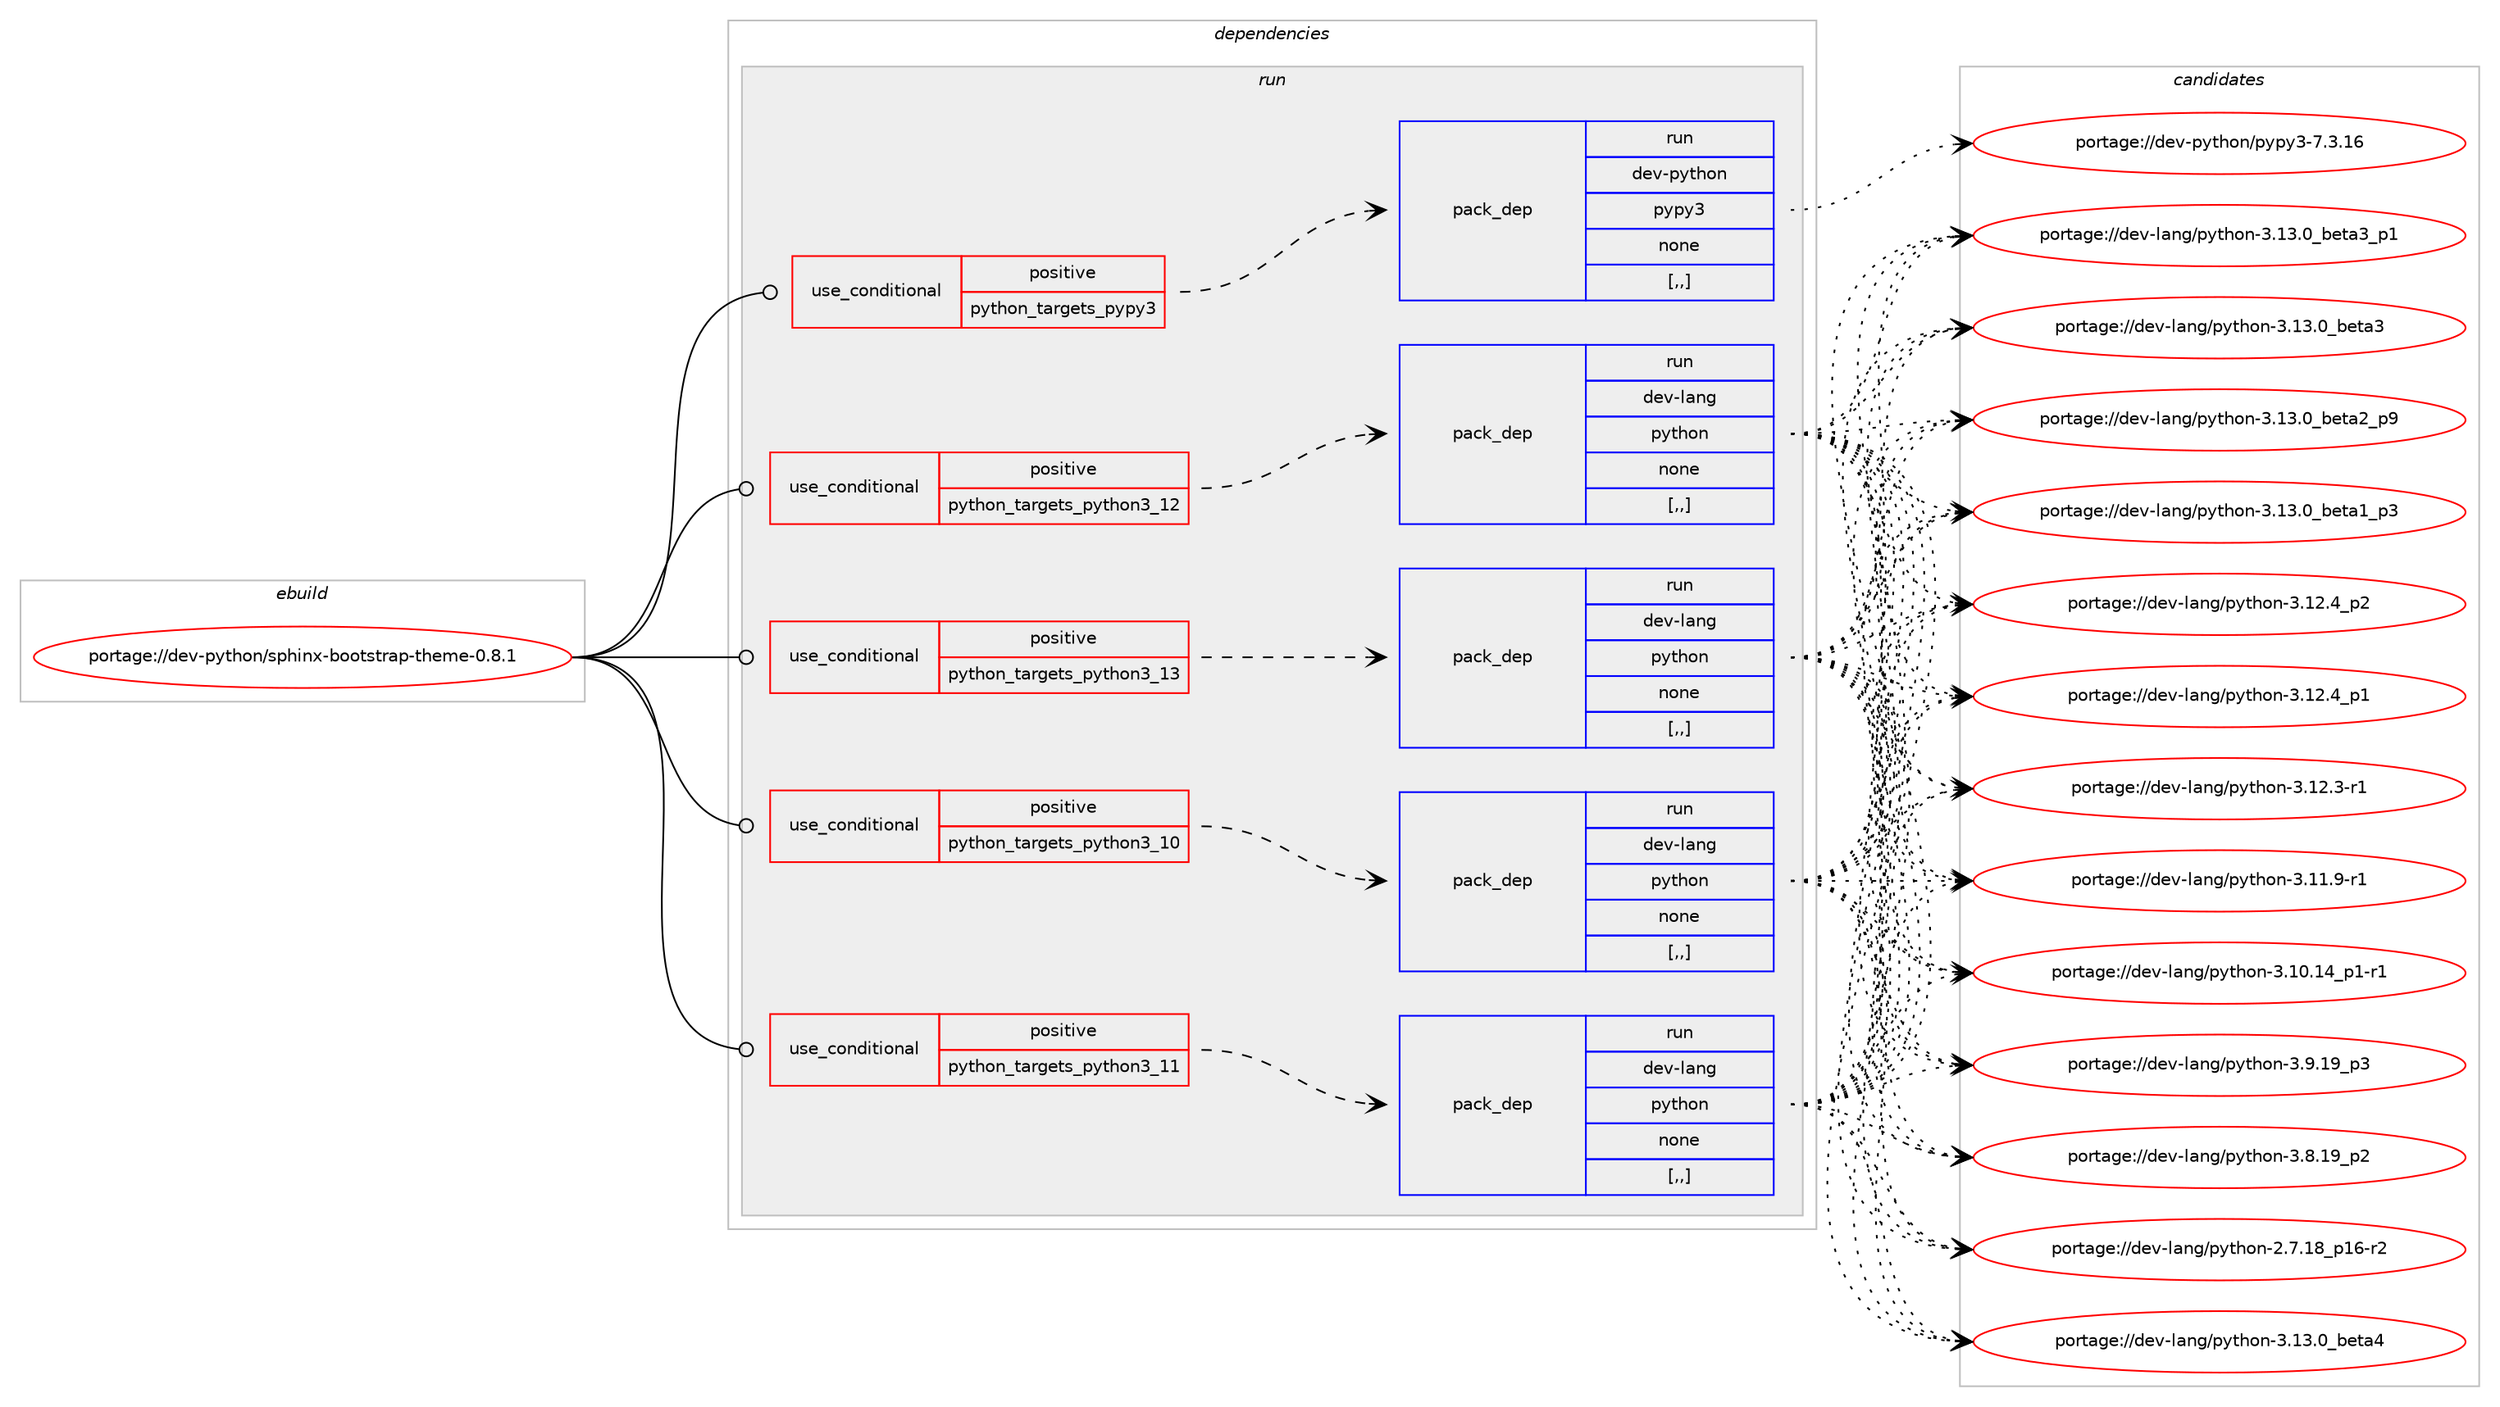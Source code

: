 digraph prolog {

# *************
# Graph options
# *************

newrank=true;
concentrate=true;
compound=true;
graph [rankdir=LR,fontname=Helvetica,fontsize=10,ranksep=1.5];#, ranksep=2.5, nodesep=0.2];
edge  [arrowhead=vee];
node  [fontname=Helvetica,fontsize=10];

# **********
# The ebuild
# **********

subgraph cluster_leftcol {
color=gray;
label=<<i>ebuild</i>>;
id [label="portage://dev-python/sphinx-bootstrap-theme-0.8.1", color=red, width=4, href="../dev-python/sphinx-bootstrap-theme-0.8.1.svg"];
}

# ****************
# The dependencies
# ****************

subgraph cluster_midcol {
color=gray;
label=<<i>dependencies</i>>;
subgraph cluster_compile {
fillcolor="#eeeeee";
style=filled;
label=<<i>compile</i>>;
}
subgraph cluster_compileandrun {
fillcolor="#eeeeee";
style=filled;
label=<<i>compile and run</i>>;
}
subgraph cluster_run {
fillcolor="#eeeeee";
style=filled;
label=<<i>run</i>>;
subgraph cond39837 {
dependency164117 [label=<<TABLE BORDER="0" CELLBORDER="1" CELLSPACING="0" CELLPADDING="4"><TR><TD ROWSPAN="3" CELLPADDING="10">use_conditional</TD></TR><TR><TD>positive</TD></TR><TR><TD>python_targets_pypy3</TD></TR></TABLE>>, shape=none, color=red];
subgraph pack123008 {
dependency164118 [label=<<TABLE BORDER="0" CELLBORDER="1" CELLSPACING="0" CELLPADDING="4" WIDTH="220"><TR><TD ROWSPAN="6" CELLPADDING="30">pack_dep</TD></TR><TR><TD WIDTH="110">run</TD></TR><TR><TD>dev-python</TD></TR><TR><TD>pypy3</TD></TR><TR><TD>none</TD></TR><TR><TD>[,,]</TD></TR></TABLE>>, shape=none, color=blue];
}
dependency164117:e -> dependency164118:w [weight=20,style="dashed",arrowhead="vee"];
}
id:e -> dependency164117:w [weight=20,style="solid",arrowhead="odot"];
subgraph cond39838 {
dependency164119 [label=<<TABLE BORDER="0" CELLBORDER="1" CELLSPACING="0" CELLPADDING="4"><TR><TD ROWSPAN="3" CELLPADDING="10">use_conditional</TD></TR><TR><TD>positive</TD></TR><TR><TD>python_targets_python3_10</TD></TR></TABLE>>, shape=none, color=red];
subgraph pack123009 {
dependency164120 [label=<<TABLE BORDER="0" CELLBORDER="1" CELLSPACING="0" CELLPADDING="4" WIDTH="220"><TR><TD ROWSPAN="6" CELLPADDING="30">pack_dep</TD></TR><TR><TD WIDTH="110">run</TD></TR><TR><TD>dev-lang</TD></TR><TR><TD>python</TD></TR><TR><TD>none</TD></TR><TR><TD>[,,]</TD></TR></TABLE>>, shape=none, color=blue];
}
dependency164119:e -> dependency164120:w [weight=20,style="dashed",arrowhead="vee"];
}
id:e -> dependency164119:w [weight=20,style="solid",arrowhead="odot"];
subgraph cond39839 {
dependency164121 [label=<<TABLE BORDER="0" CELLBORDER="1" CELLSPACING="0" CELLPADDING="4"><TR><TD ROWSPAN="3" CELLPADDING="10">use_conditional</TD></TR><TR><TD>positive</TD></TR><TR><TD>python_targets_python3_11</TD></TR></TABLE>>, shape=none, color=red];
subgraph pack123010 {
dependency164122 [label=<<TABLE BORDER="0" CELLBORDER="1" CELLSPACING="0" CELLPADDING="4" WIDTH="220"><TR><TD ROWSPAN="6" CELLPADDING="30">pack_dep</TD></TR><TR><TD WIDTH="110">run</TD></TR><TR><TD>dev-lang</TD></TR><TR><TD>python</TD></TR><TR><TD>none</TD></TR><TR><TD>[,,]</TD></TR></TABLE>>, shape=none, color=blue];
}
dependency164121:e -> dependency164122:w [weight=20,style="dashed",arrowhead="vee"];
}
id:e -> dependency164121:w [weight=20,style="solid",arrowhead="odot"];
subgraph cond39840 {
dependency164123 [label=<<TABLE BORDER="0" CELLBORDER="1" CELLSPACING="0" CELLPADDING="4"><TR><TD ROWSPAN="3" CELLPADDING="10">use_conditional</TD></TR><TR><TD>positive</TD></TR><TR><TD>python_targets_python3_12</TD></TR></TABLE>>, shape=none, color=red];
subgraph pack123011 {
dependency164124 [label=<<TABLE BORDER="0" CELLBORDER="1" CELLSPACING="0" CELLPADDING="4" WIDTH="220"><TR><TD ROWSPAN="6" CELLPADDING="30">pack_dep</TD></TR><TR><TD WIDTH="110">run</TD></TR><TR><TD>dev-lang</TD></TR><TR><TD>python</TD></TR><TR><TD>none</TD></TR><TR><TD>[,,]</TD></TR></TABLE>>, shape=none, color=blue];
}
dependency164123:e -> dependency164124:w [weight=20,style="dashed",arrowhead="vee"];
}
id:e -> dependency164123:w [weight=20,style="solid",arrowhead="odot"];
subgraph cond39841 {
dependency164125 [label=<<TABLE BORDER="0" CELLBORDER="1" CELLSPACING="0" CELLPADDING="4"><TR><TD ROWSPAN="3" CELLPADDING="10">use_conditional</TD></TR><TR><TD>positive</TD></TR><TR><TD>python_targets_python3_13</TD></TR></TABLE>>, shape=none, color=red];
subgraph pack123012 {
dependency164126 [label=<<TABLE BORDER="0" CELLBORDER="1" CELLSPACING="0" CELLPADDING="4" WIDTH="220"><TR><TD ROWSPAN="6" CELLPADDING="30">pack_dep</TD></TR><TR><TD WIDTH="110">run</TD></TR><TR><TD>dev-lang</TD></TR><TR><TD>python</TD></TR><TR><TD>none</TD></TR><TR><TD>[,,]</TD></TR></TABLE>>, shape=none, color=blue];
}
dependency164125:e -> dependency164126:w [weight=20,style="dashed",arrowhead="vee"];
}
id:e -> dependency164125:w [weight=20,style="solid",arrowhead="odot"];
}
}

# **************
# The candidates
# **************

subgraph cluster_choices {
rank=same;
color=gray;
label=<<i>candidates</i>>;

subgraph choice123008 {
color=black;
nodesep=1;
choice10010111845112121116104111110471121211121215145554651464954 [label="portage://dev-python/pypy3-7.3.16", color=red, width=4,href="../dev-python/pypy3-7.3.16.svg"];
dependency164118:e -> choice10010111845112121116104111110471121211121215145554651464954:w [style=dotted,weight="100"];
}
subgraph choice123009 {
color=black;
nodesep=1;
choice1001011184510897110103471121211161041111104551464951464895981011169752 [label="portage://dev-lang/python-3.13.0_beta4", color=red, width=4,href="../dev-lang/python-3.13.0_beta4.svg"];
choice10010111845108971101034711212111610411111045514649514648959810111697519511249 [label="portage://dev-lang/python-3.13.0_beta3_p1", color=red, width=4,href="../dev-lang/python-3.13.0_beta3_p1.svg"];
choice1001011184510897110103471121211161041111104551464951464895981011169751 [label="portage://dev-lang/python-3.13.0_beta3", color=red, width=4,href="../dev-lang/python-3.13.0_beta3.svg"];
choice10010111845108971101034711212111610411111045514649514648959810111697509511257 [label="portage://dev-lang/python-3.13.0_beta2_p9", color=red, width=4,href="../dev-lang/python-3.13.0_beta2_p9.svg"];
choice10010111845108971101034711212111610411111045514649514648959810111697499511251 [label="portage://dev-lang/python-3.13.0_beta1_p3", color=red, width=4,href="../dev-lang/python-3.13.0_beta1_p3.svg"];
choice100101118451089711010347112121116104111110455146495046529511250 [label="portage://dev-lang/python-3.12.4_p2", color=red, width=4,href="../dev-lang/python-3.12.4_p2.svg"];
choice100101118451089711010347112121116104111110455146495046529511249 [label="portage://dev-lang/python-3.12.4_p1", color=red, width=4,href="../dev-lang/python-3.12.4_p1.svg"];
choice100101118451089711010347112121116104111110455146495046514511449 [label="portage://dev-lang/python-3.12.3-r1", color=red, width=4,href="../dev-lang/python-3.12.3-r1.svg"];
choice100101118451089711010347112121116104111110455146494946574511449 [label="portage://dev-lang/python-3.11.9-r1", color=red, width=4,href="../dev-lang/python-3.11.9-r1.svg"];
choice100101118451089711010347112121116104111110455146494846495295112494511449 [label="portage://dev-lang/python-3.10.14_p1-r1", color=red, width=4,href="../dev-lang/python-3.10.14_p1-r1.svg"];
choice100101118451089711010347112121116104111110455146574649579511251 [label="portage://dev-lang/python-3.9.19_p3", color=red, width=4,href="../dev-lang/python-3.9.19_p3.svg"];
choice100101118451089711010347112121116104111110455146564649579511250 [label="portage://dev-lang/python-3.8.19_p2", color=red, width=4,href="../dev-lang/python-3.8.19_p2.svg"];
choice100101118451089711010347112121116104111110455046554649569511249544511450 [label="portage://dev-lang/python-2.7.18_p16-r2", color=red, width=4,href="../dev-lang/python-2.7.18_p16-r2.svg"];
dependency164120:e -> choice1001011184510897110103471121211161041111104551464951464895981011169752:w [style=dotted,weight="100"];
dependency164120:e -> choice10010111845108971101034711212111610411111045514649514648959810111697519511249:w [style=dotted,weight="100"];
dependency164120:e -> choice1001011184510897110103471121211161041111104551464951464895981011169751:w [style=dotted,weight="100"];
dependency164120:e -> choice10010111845108971101034711212111610411111045514649514648959810111697509511257:w [style=dotted,weight="100"];
dependency164120:e -> choice10010111845108971101034711212111610411111045514649514648959810111697499511251:w [style=dotted,weight="100"];
dependency164120:e -> choice100101118451089711010347112121116104111110455146495046529511250:w [style=dotted,weight="100"];
dependency164120:e -> choice100101118451089711010347112121116104111110455146495046529511249:w [style=dotted,weight="100"];
dependency164120:e -> choice100101118451089711010347112121116104111110455146495046514511449:w [style=dotted,weight="100"];
dependency164120:e -> choice100101118451089711010347112121116104111110455146494946574511449:w [style=dotted,weight="100"];
dependency164120:e -> choice100101118451089711010347112121116104111110455146494846495295112494511449:w [style=dotted,weight="100"];
dependency164120:e -> choice100101118451089711010347112121116104111110455146574649579511251:w [style=dotted,weight="100"];
dependency164120:e -> choice100101118451089711010347112121116104111110455146564649579511250:w [style=dotted,weight="100"];
dependency164120:e -> choice100101118451089711010347112121116104111110455046554649569511249544511450:w [style=dotted,weight="100"];
}
subgraph choice123010 {
color=black;
nodesep=1;
choice1001011184510897110103471121211161041111104551464951464895981011169752 [label="portage://dev-lang/python-3.13.0_beta4", color=red, width=4,href="../dev-lang/python-3.13.0_beta4.svg"];
choice10010111845108971101034711212111610411111045514649514648959810111697519511249 [label="portage://dev-lang/python-3.13.0_beta3_p1", color=red, width=4,href="../dev-lang/python-3.13.0_beta3_p1.svg"];
choice1001011184510897110103471121211161041111104551464951464895981011169751 [label="portage://dev-lang/python-3.13.0_beta3", color=red, width=4,href="../dev-lang/python-3.13.0_beta3.svg"];
choice10010111845108971101034711212111610411111045514649514648959810111697509511257 [label="portage://dev-lang/python-3.13.0_beta2_p9", color=red, width=4,href="../dev-lang/python-3.13.0_beta2_p9.svg"];
choice10010111845108971101034711212111610411111045514649514648959810111697499511251 [label="portage://dev-lang/python-3.13.0_beta1_p3", color=red, width=4,href="../dev-lang/python-3.13.0_beta1_p3.svg"];
choice100101118451089711010347112121116104111110455146495046529511250 [label="portage://dev-lang/python-3.12.4_p2", color=red, width=4,href="../dev-lang/python-3.12.4_p2.svg"];
choice100101118451089711010347112121116104111110455146495046529511249 [label="portage://dev-lang/python-3.12.4_p1", color=red, width=4,href="../dev-lang/python-3.12.4_p1.svg"];
choice100101118451089711010347112121116104111110455146495046514511449 [label="portage://dev-lang/python-3.12.3-r1", color=red, width=4,href="../dev-lang/python-3.12.3-r1.svg"];
choice100101118451089711010347112121116104111110455146494946574511449 [label="portage://dev-lang/python-3.11.9-r1", color=red, width=4,href="../dev-lang/python-3.11.9-r1.svg"];
choice100101118451089711010347112121116104111110455146494846495295112494511449 [label="portage://dev-lang/python-3.10.14_p1-r1", color=red, width=4,href="../dev-lang/python-3.10.14_p1-r1.svg"];
choice100101118451089711010347112121116104111110455146574649579511251 [label="portage://dev-lang/python-3.9.19_p3", color=red, width=4,href="../dev-lang/python-3.9.19_p3.svg"];
choice100101118451089711010347112121116104111110455146564649579511250 [label="portage://dev-lang/python-3.8.19_p2", color=red, width=4,href="../dev-lang/python-3.8.19_p2.svg"];
choice100101118451089711010347112121116104111110455046554649569511249544511450 [label="portage://dev-lang/python-2.7.18_p16-r2", color=red, width=4,href="../dev-lang/python-2.7.18_p16-r2.svg"];
dependency164122:e -> choice1001011184510897110103471121211161041111104551464951464895981011169752:w [style=dotted,weight="100"];
dependency164122:e -> choice10010111845108971101034711212111610411111045514649514648959810111697519511249:w [style=dotted,weight="100"];
dependency164122:e -> choice1001011184510897110103471121211161041111104551464951464895981011169751:w [style=dotted,weight="100"];
dependency164122:e -> choice10010111845108971101034711212111610411111045514649514648959810111697509511257:w [style=dotted,weight="100"];
dependency164122:e -> choice10010111845108971101034711212111610411111045514649514648959810111697499511251:w [style=dotted,weight="100"];
dependency164122:e -> choice100101118451089711010347112121116104111110455146495046529511250:w [style=dotted,weight="100"];
dependency164122:e -> choice100101118451089711010347112121116104111110455146495046529511249:w [style=dotted,weight="100"];
dependency164122:e -> choice100101118451089711010347112121116104111110455146495046514511449:w [style=dotted,weight="100"];
dependency164122:e -> choice100101118451089711010347112121116104111110455146494946574511449:w [style=dotted,weight="100"];
dependency164122:e -> choice100101118451089711010347112121116104111110455146494846495295112494511449:w [style=dotted,weight="100"];
dependency164122:e -> choice100101118451089711010347112121116104111110455146574649579511251:w [style=dotted,weight="100"];
dependency164122:e -> choice100101118451089711010347112121116104111110455146564649579511250:w [style=dotted,weight="100"];
dependency164122:e -> choice100101118451089711010347112121116104111110455046554649569511249544511450:w [style=dotted,weight="100"];
}
subgraph choice123011 {
color=black;
nodesep=1;
choice1001011184510897110103471121211161041111104551464951464895981011169752 [label="portage://dev-lang/python-3.13.0_beta4", color=red, width=4,href="../dev-lang/python-3.13.0_beta4.svg"];
choice10010111845108971101034711212111610411111045514649514648959810111697519511249 [label="portage://dev-lang/python-3.13.0_beta3_p1", color=red, width=4,href="../dev-lang/python-3.13.0_beta3_p1.svg"];
choice1001011184510897110103471121211161041111104551464951464895981011169751 [label="portage://dev-lang/python-3.13.0_beta3", color=red, width=4,href="../dev-lang/python-3.13.0_beta3.svg"];
choice10010111845108971101034711212111610411111045514649514648959810111697509511257 [label="portage://dev-lang/python-3.13.0_beta2_p9", color=red, width=4,href="../dev-lang/python-3.13.0_beta2_p9.svg"];
choice10010111845108971101034711212111610411111045514649514648959810111697499511251 [label="portage://dev-lang/python-3.13.0_beta1_p3", color=red, width=4,href="../dev-lang/python-3.13.0_beta1_p3.svg"];
choice100101118451089711010347112121116104111110455146495046529511250 [label="portage://dev-lang/python-3.12.4_p2", color=red, width=4,href="../dev-lang/python-3.12.4_p2.svg"];
choice100101118451089711010347112121116104111110455146495046529511249 [label="portage://dev-lang/python-3.12.4_p1", color=red, width=4,href="../dev-lang/python-3.12.4_p1.svg"];
choice100101118451089711010347112121116104111110455146495046514511449 [label="portage://dev-lang/python-3.12.3-r1", color=red, width=4,href="../dev-lang/python-3.12.3-r1.svg"];
choice100101118451089711010347112121116104111110455146494946574511449 [label="portage://dev-lang/python-3.11.9-r1", color=red, width=4,href="../dev-lang/python-3.11.9-r1.svg"];
choice100101118451089711010347112121116104111110455146494846495295112494511449 [label="portage://dev-lang/python-3.10.14_p1-r1", color=red, width=4,href="../dev-lang/python-3.10.14_p1-r1.svg"];
choice100101118451089711010347112121116104111110455146574649579511251 [label="portage://dev-lang/python-3.9.19_p3", color=red, width=4,href="../dev-lang/python-3.9.19_p3.svg"];
choice100101118451089711010347112121116104111110455146564649579511250 [label="portage://dev-lang/python-3.8.19_p2", color=red, width=4,href="../dev-lang/python-3.8.19_p2.svg"];
choice100101118451089711010347112121116104111110455046554649569511249544511450 [label="portage://dev-lang/python-2.7.18_p16-r2", color=red, width=4,href="../dev-lang/python-2.7.18_p16-r2.svg"];
dependency164124:e -> choice1001011184510897110103471121211161041111104551464951464895981011169752:w [style=dotted,weight="100"];
dependency164124:e -> choice10010111845108971101034711212111610411111045514649514648959810111697519511249:w [style=dotted,weight="100"];
dependency164124:e -> choice1001011184510897110103471121211161041111104551464951464895981011169751:w [style=dotted,weight="100"];
dependency164124:e -> choice10010111845108971101034711212111610411111045514649514648959810111697509511257:w [style=dotted,weight="100"];
dependency164124:e -> choice10010111845108971101034711212111610411111045514649514648959810111697499511251:w [style=dotted,weight="100"];
dependency164124:e -> choice100101118451089711010347112121116104111110455146495046529511250:w [style=dotted,weight="100"];
dependency164124:e -> choice100101118451089711010347112121116104111110455146495046529511249:w [style=dotted,weight="100"];
dependency164124:e -> choice100101118451089711010347112121116104111110455146495046514511449:w [style=dotted,weight="100"];
dependency164124:e -> choice100101118451089711010347112121116104111110455146494946574511449:w [style=dotted,weight="100"];
dependency164124:e -> choice100101118451089711010347112121116104111110455146494846495295112494511449:w [style=dotted,weight="100"];
dependency164124:e -> choice100101118451089711010347112121116104111110455146574649579511251:w [style=dotted,weight="100"];
dependency164124:e -> choice100101118451089711010347112121116104111110455146564649579511250:w [style=dotted,weight="100"];
dependency164124:e -> choice100101118451089711010347112121116104111110455046554649569511249544511450:w [style=dotted,weight="100"];
}
subgraph choice123012 {
color=black;
nodesep=1;
choice1001011184510897110103471121211161041111104551464951464895981011169752 [label="portage://dev-lang/python-3.13.0_beta4", color=red, width=4,href="../dev-lang/python-3.13.0_beta4.svg"];
choice10010111845108971101034711212111610411111045514649514648959810111697519511249 [label="portage://dev-lang/python-3.13.0_beta3_p1", color=red, width=4,href="../dev-lang/python-3.13.0_beta3_p1.svg"];
choice1001011184510897110103471121211161041111104551464951464895981011169751 [label="portage://dev-lang/python-3.13.0_beta3", color=red, width=4,href="../dev-lang/python-3.13.0_beta3.svg"];
choice10010111845108971101034711212111610411111045514649514648959810111697509511257 [label="portage://dev-lang/python-3.13.0_beta2_p9", color=red, width=4,href="../dev-lang/python-3.13.0_beta2_p9.svg"];
choice10010111845108971101034711212111610411111045514649514648959810111697499511251 [label="portage://dev-lang/python-3.13.0_beta1_p3", color=red, width=4,href="../dev-lang/python-3.13.0_beta1_p3.svg"];
choice100101118451089711010347112121116104111110455146495046529511250 [label="portage://dev-lang/python-3.12.4_p2", color=red, width=4,href="../dev-lang/python-3.12.4_p2.svg"];
choice100101118451089711010347112121116104111110455146495046529511249 [label="portage://dev-lang/python-3.12.4_p1", color=red, width=4,href="../dev-lang/python-3.12.4_p1.svg"];
choice100101118451089711010347112121116104111110455146495046514511449 [label="portage://dev-lang/python-3.12.3-r1", color=red, width=4,href="../dev-lang/python-3.12.3-r1.svg"];
choice100101118451089711010347112121116104111110455146494946574511449 [label="portage://dev-lang/python-3.11.9-r1", color=red, width=4,href="../dev-lang/python-3.11.9-r1.svg"];
choice100101118451089711010347112121116104111110455146494846495295112494511449 [label="portage://dev-lang/python-3.10.14_p1-r1", color=red, width=4,href="../dev-lang/python-3.10.14_p1-r1.svg"];
choice100101118451089711010347112121116104111110455146574649579511251 [label="portage://dev-lang/python-3.9.19_p3", color=red, width=4,href="../dev-lang/python-3.9.19_p3.svg"];
choice100101118451089711010347112121116104111110455146564649579511250 [label="portage://dev-lang/python-3.8.19_p2", color=red, width=4,href="../dev-lang/python-3.8.19_p2.svg"];
choice100101118451089711010347112121116104111110455046554649569511249544511450 [label="portage://dev-lang/python-2.7.18_p16-r2", color=red, width=4,href="../dev-lang/python-2.7.18_p16-r2.svg"];
dependency164126:e -> choice1001011184510897110103471121211161041111104551464951464895981011169752:w [style=dotted,weight="100"];
dependency164126:e -> choice10010111845108971101034711212111610411111045514649514648959810111697519511249:w [style=dotted,weight="100"];
dependency164126:e -> choice1001011184510897110103471121211161041111104551464951464895981011169751:w [style=dotted,weight="100"];
dependency164126:e -> choice10010111845108971101034711212111610411111045514649514648959810111697509511257:w [style=dotted,weight="100"];
dependency164126:e -> choice10010111845108971101034711212111610411111045514649514648959810111697499511251:w [style=dotted,weight="100"];
dependency164126:e -> choice100101118451089711010347112121116104111110455146495046529511250:w [style=dotted,weight="100"];
dependency164126:e -> choice100101118451089711010347112121116104111110455146495046529511249:w [style=dotted,weight="100"];
dependency164126:e -> choice100101118451089711010347112121116104111110455146495046514511449:w [style=dotted,weight="100"];
dependency164126:e -> choice100101118451089711010347112121116104111110455146494946574511449:w [style=dotted,weight="100"];
dependency164126:e -> choice100101118451089711010347112121116104111110455146494846495295112494511449:w [style=dotted,weight="100"];
dependency164126:e -> choice100101118451089711010347112121116104111110455146574649579511251:w [style=dotted,weight="100"];
dependency164126:e -> choice100101118451089711010347112121116104111110455146564649579511250:w [style=dotted,weight="100"];
dependency164126:e -> choice100101118451089711010347112121116104111110455046554649569511249544511450:w [style=dotted,weight="100"];
}
}

}
